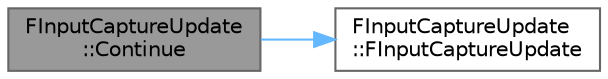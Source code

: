 digraph "FInputCaptureUpdate::Continue"
{
 // INTERACTIVE_SVG=YES
 // LATEX_PDF_SIZE
  bgcolor="transparent";
  edge [fontname=Helvetica,fontsize=10,labelfontname=Helvetica,labelfontsize=10];
  node [fontname=Helvetica,fontsize=10,shape=box,height=0.2,width=0.4];
  rankdir="LR";
  Node1 [id="Node000001",label="FInputCaptureUpdate\l::Continue",height=0.2,width=0.4,color="gray40", fillcolor="grey60", style="filled", fontcolor="black",tooltip="Create a default continue-capturing instance of FInputCaptureUpdate."];
  Node1 -> Node2 [id="edge1_Node000001_Node000002",color="steelblue1",style="solid",tooltip=" "];
  Node2 [id="Node000002",label="FInputCaptureUpdate\l::FInputCaptureUpdate",height=0.2,width=0.4,color="grey40", fillcolor="white", style="filled",URL="$dc/d9b/structFInputCaptureUpdate.html#aa5c15221e61e79798a1b8250b6b99caf",tooltip=" "];
}
